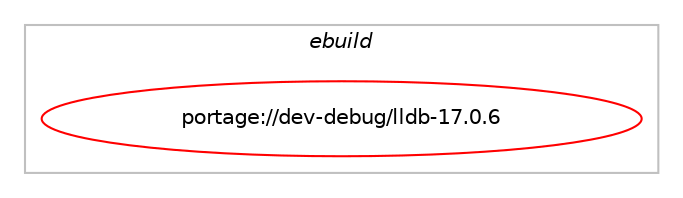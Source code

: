 digraph prolog {

# *************
# Graph options
# *************

newrank=true;
concentrate=true;
compound=true;
graph [rankdir=LR,fontname=Helvetica,fontsize=10,ranksep=1.5];#, ranksep=2.5, nodesep=0.2];
edge  [arrowhead=vee];
node  [fontname=Helvetica,fontsize=10];

# **********
# The ebuild
# **********

subgraph cluster_leftcol {
color=gray;
label=<<i>ebuild</i>>;
id [label="portage://dev-debug/lldb-17.0.6", color=red, width=4, href="../dev-debug/lldb-17.0.6.svg"];
}

# ****************
# The dependencies
# ****************

subgraph cluster_midcol {
color=gray;
label=<<i>dependencies</i>>;
subgraph cluster_compile {
fillcolor="#eeeeee";
style=filled;
label=<<i>compile</i>>;
# *** BEGIN UNKNOWN DEPENDENCY TYPE (TODO) ***
# id -> equal(use_conditional_group(positive,libedit,portage://dev-debug/lldb-17.0.6,[package_dependency(portage://dev-debug/lldb-17.0.6,install,no,dev-libs,libedit,none,[,,],[slot(0),equal],[])]))
# *** END UNKNOWN DEPENDENCY TYPE (TODO) ***

# *** BEGIN UNKNOWN DEPENDENCY TYPE (TODO) ***
# id -> equal(use_conditional_group(positive,lzma,portage://dev-debug/lldb-17.0.6,[package_dependency(portage://dev-debug/lldb-17.0.6,install,no,app-arch,xz-utils,none,[,,],any_same_slot,[])]))
# *** END UNKNOWN DEPENDENCY TYPE (TODO) ***

# *** BEGIN UNKNOWN DEPENDENCY TYPE (TODO) ***
# id -> equal(use_conditional_group(positive,ncurses,portage://dev-debug/lldb-17.0.6,[package_dependency(portage://dev-debug/lldb-17.0.6,install,no,sys-libs,ncurses,greaterequal,[5.9,,-r3,5.9-r3],[slot(0),equal],[])]))
# *** END UNKNOWN DEPENDENCY TYPE (TODO) ***

# *** BEGIN UNKNOWN DEPENDENCY TYPE (TODO) ***
# id -> equal(use_conditional_group(positive,xml,portage://dev-debug/lldb-17.0.6,[package_dependency(portage://dev-debug/lldb-17.0.6,install,no,dev-libs,libxml2,none,[,,],any_same_slot,[])]))
# *** END UNKNOWN DEPENDENCY TYPE (TODO) ***

# *** BEGIN UNKNOWN DEPENDENCY TYPE (TODO) ***
# id -> equal(package_dependency(portage://dev-debug/lldb-17.0.6,install,no,sys-devel,clang,tilde,[17.0.6,,,17.0.6],[],[]))
# *** END UNKNOWN DEPENDENCY TYPE (TODO) ***

# *** BEGIN UNKNOWN DEPENDENCY TYPE (TODO) ***
# id -> equal(package_dependency(portage://dev-debug/lldb-17.0.6,install,no,sys-devel,llvm,tilde,[17.0.6,,,17.0.6],[],[]))
# *** END UNKNOWN DEPENDENCY TYPE (TODO) ***

# *** BEGIN UNKNOWN DEPENDENCY TYPE (TODO) ***
# id -> equal(package_dependency(portage://dev-debug/lldb-17.0.6,install,strong,sys-devel,llvm,none,[,,],[slot(0)],[]))
# *** END UNKNOWN DEPENDENCY TYPE (TODO) ***

}
subgraph cluster_compileandrun {
fillcolor="#eeeeee";
style=filled;
label=<<i>compile and run</i>>;
}
subgraph cluster_run {
fillcolor="#eeeeee";
style=filled;
label=<<i>run</i>>;
# *** BEGIN UNKNOWN DEPENDENCY TYPE (TODO) ***
# id -> equal(use_conditional_group(positive,libedit,portage://dev-debug/lldb-17.0.6,[package_dependency(portage://dev-debug/lldb-17.0.6,run,no,dev-libs,libedit,none,[,,],[slot(0),equal],[])]))
# *** END UNKNOWN DEPENDENCY TYPE (TODO) ***

# *** BEGIN UNKNOWN DEPENDENCY TYPE (TODO) ***
# id -> equal(use_conditional_group(positive,lzma,portage://dev-debug/lldb-17.0.6,[package_dependency(portage://dev-debug/lldb-17.0.6,run,no,app-arch,xz-utils,none,[,,],any_same_slot,[])]))
# *** END UNKNOWN DEPENDENCY TYPE (TODO) ***

# *** BEGIN UNKNOWN DEPENDENCY TYPE (TODO) ***
# id -> equal(use_conditional_group(positive,ncurses,portage://dev-debug/lldb-17.0.6,[package_dependency(portage://dev-debug/lldb-17.0.6,run,no,sys-libs,ncurses,greaterequal,[5.9,,-r3,5.9-r3],[slot(0),equal],[])]))
# *** END UNKNOWN DEPENDENCY TYPE (TODO) ***

# *** BEGIN UNKNOWN DEPENDENCY TYPE (TODO) ***
# id -> equal(use_conditional_group(positive,python,portage://dev-debug/lldb-17.0.6,[use_conditional_group(positive,python_single_target_python3_10,portage://dev-debug/lldb-17.0.6,[package_dependency(portage://dev-debug/lldb-17.0.6,run,no,dev-python,six,none,[,,],[],[use(enable(python_targets_python3_10),negative)])]),use_conditional_group(positive,python_single_target_python3_11,portage://dev-debug/lldb-17.0.6,[package_dependency(portage://dev-debug/lldb-17.0.6,run,no,dev-python,six,none,[,,],[],[use(enable(python_targets_python3_11),negative)])]),use_conditional_group(positive,python_single_target_python3_12,portage://dev-debug/lldb-17.0.6,[package_dependency(portage://dev-debug/lldb-17.0.6,run,no,dev-python,six,none,[,,],[],[use(enable(python_targets_python3_12),negative)])]),use_conditional_group(positive,python_single_target_python3_10,portage://dev-debug/lldb-17.0.6,[package_dependency(portage://dev-debug/lldb-17.0.6,run,no,dev-lang,python,none,[,,],[slot(3.10)],[])]),use_conditional_group(positive,python_single_target_python3_11,portage://dev-debug/lldb-17.0.6,[package_dependency(portage://dev-debug/lldb-17.0.6,run,no,dev-lang,python,none,[,,],[slot(3.11)],[])]),use_conditional_group(positive,python_single_target_python3_12,portage://dev-debug/lldb-17.0.6,[package_dependency(portage://dev-debug/lldb-17.0.6,run,no,dev-lang,python,none,[,,],[slot(3.12)],[])])]))
# *** END UNKNOWN DEPENDENCY TYPE (TODO) ***

# *** BEGIN UNKNOWN DEPENDENCY TYPE (TODO) ***
# id -> equal(use_conditional_group(positive,xml,portage://dev-debug/lldb-17.0.6,[package_dependency(portage://dev-debug/lldb-17.0.6,run,no,dev-libs,libxml2,none,[,,],any_same_slot,[])]))
# *** END UNKNOWN DEPENDENCY TYPE (TODO) ***

# *** BEGIN UNKNOWN DEPENDENCY TYPE (TODO) ***
# id -> equal(package_dependency(portage://dev-debug/lldb-17.0.6,run,no,sys-devel,clang,tilde,[17.0.6,,,17.0.6],[],[]))
# *** END UNKNOWN DEPENDENCY TYPE (TODO) ***

# *** BEGIN UNKNOWN DEPENDENCY TYPE (TODO) ***
# id -> equal(package_dependency(portage://dev-debug/lldb-17.0.6,run,no,sys-devel,llvm,tilde,[17.0.6,,,17.0.6],[],[]))
# *** END UNKNOWN DEPENDENCY TYPE (TODO) ***

}
}

# **************
# The candidates
# **************

subgraph cluster_choices {
rank=same;
color=gray;
label=<<i>candidates</i>>;

}

}
